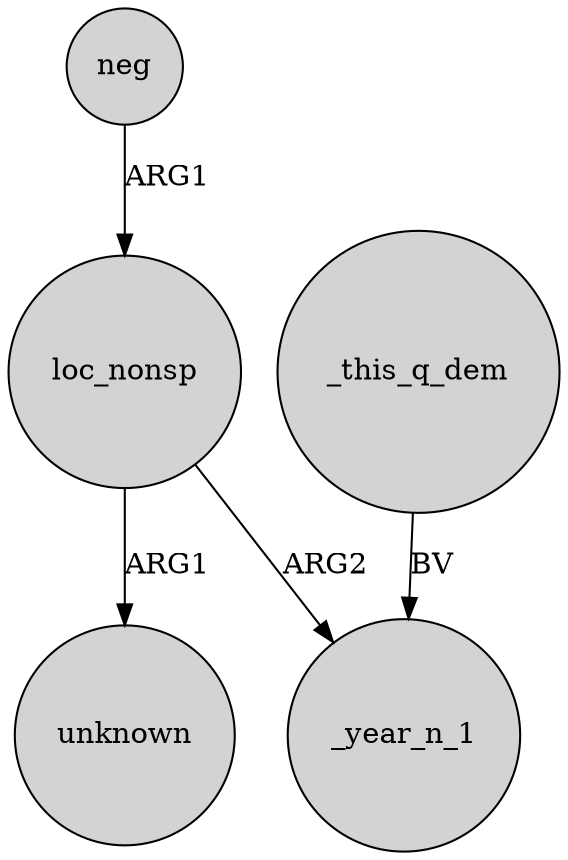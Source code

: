 digraph {
	node [shape=circle style=filled]
	neg -> loc_nonsp [label=ARG1]
	loc_nonsp -> _year_n_1 [label=ARG2]
	loc_nonsp -> unknown [label=ARG1]
	_this_q_dem -> _year_n_1 [label=BV]
}
